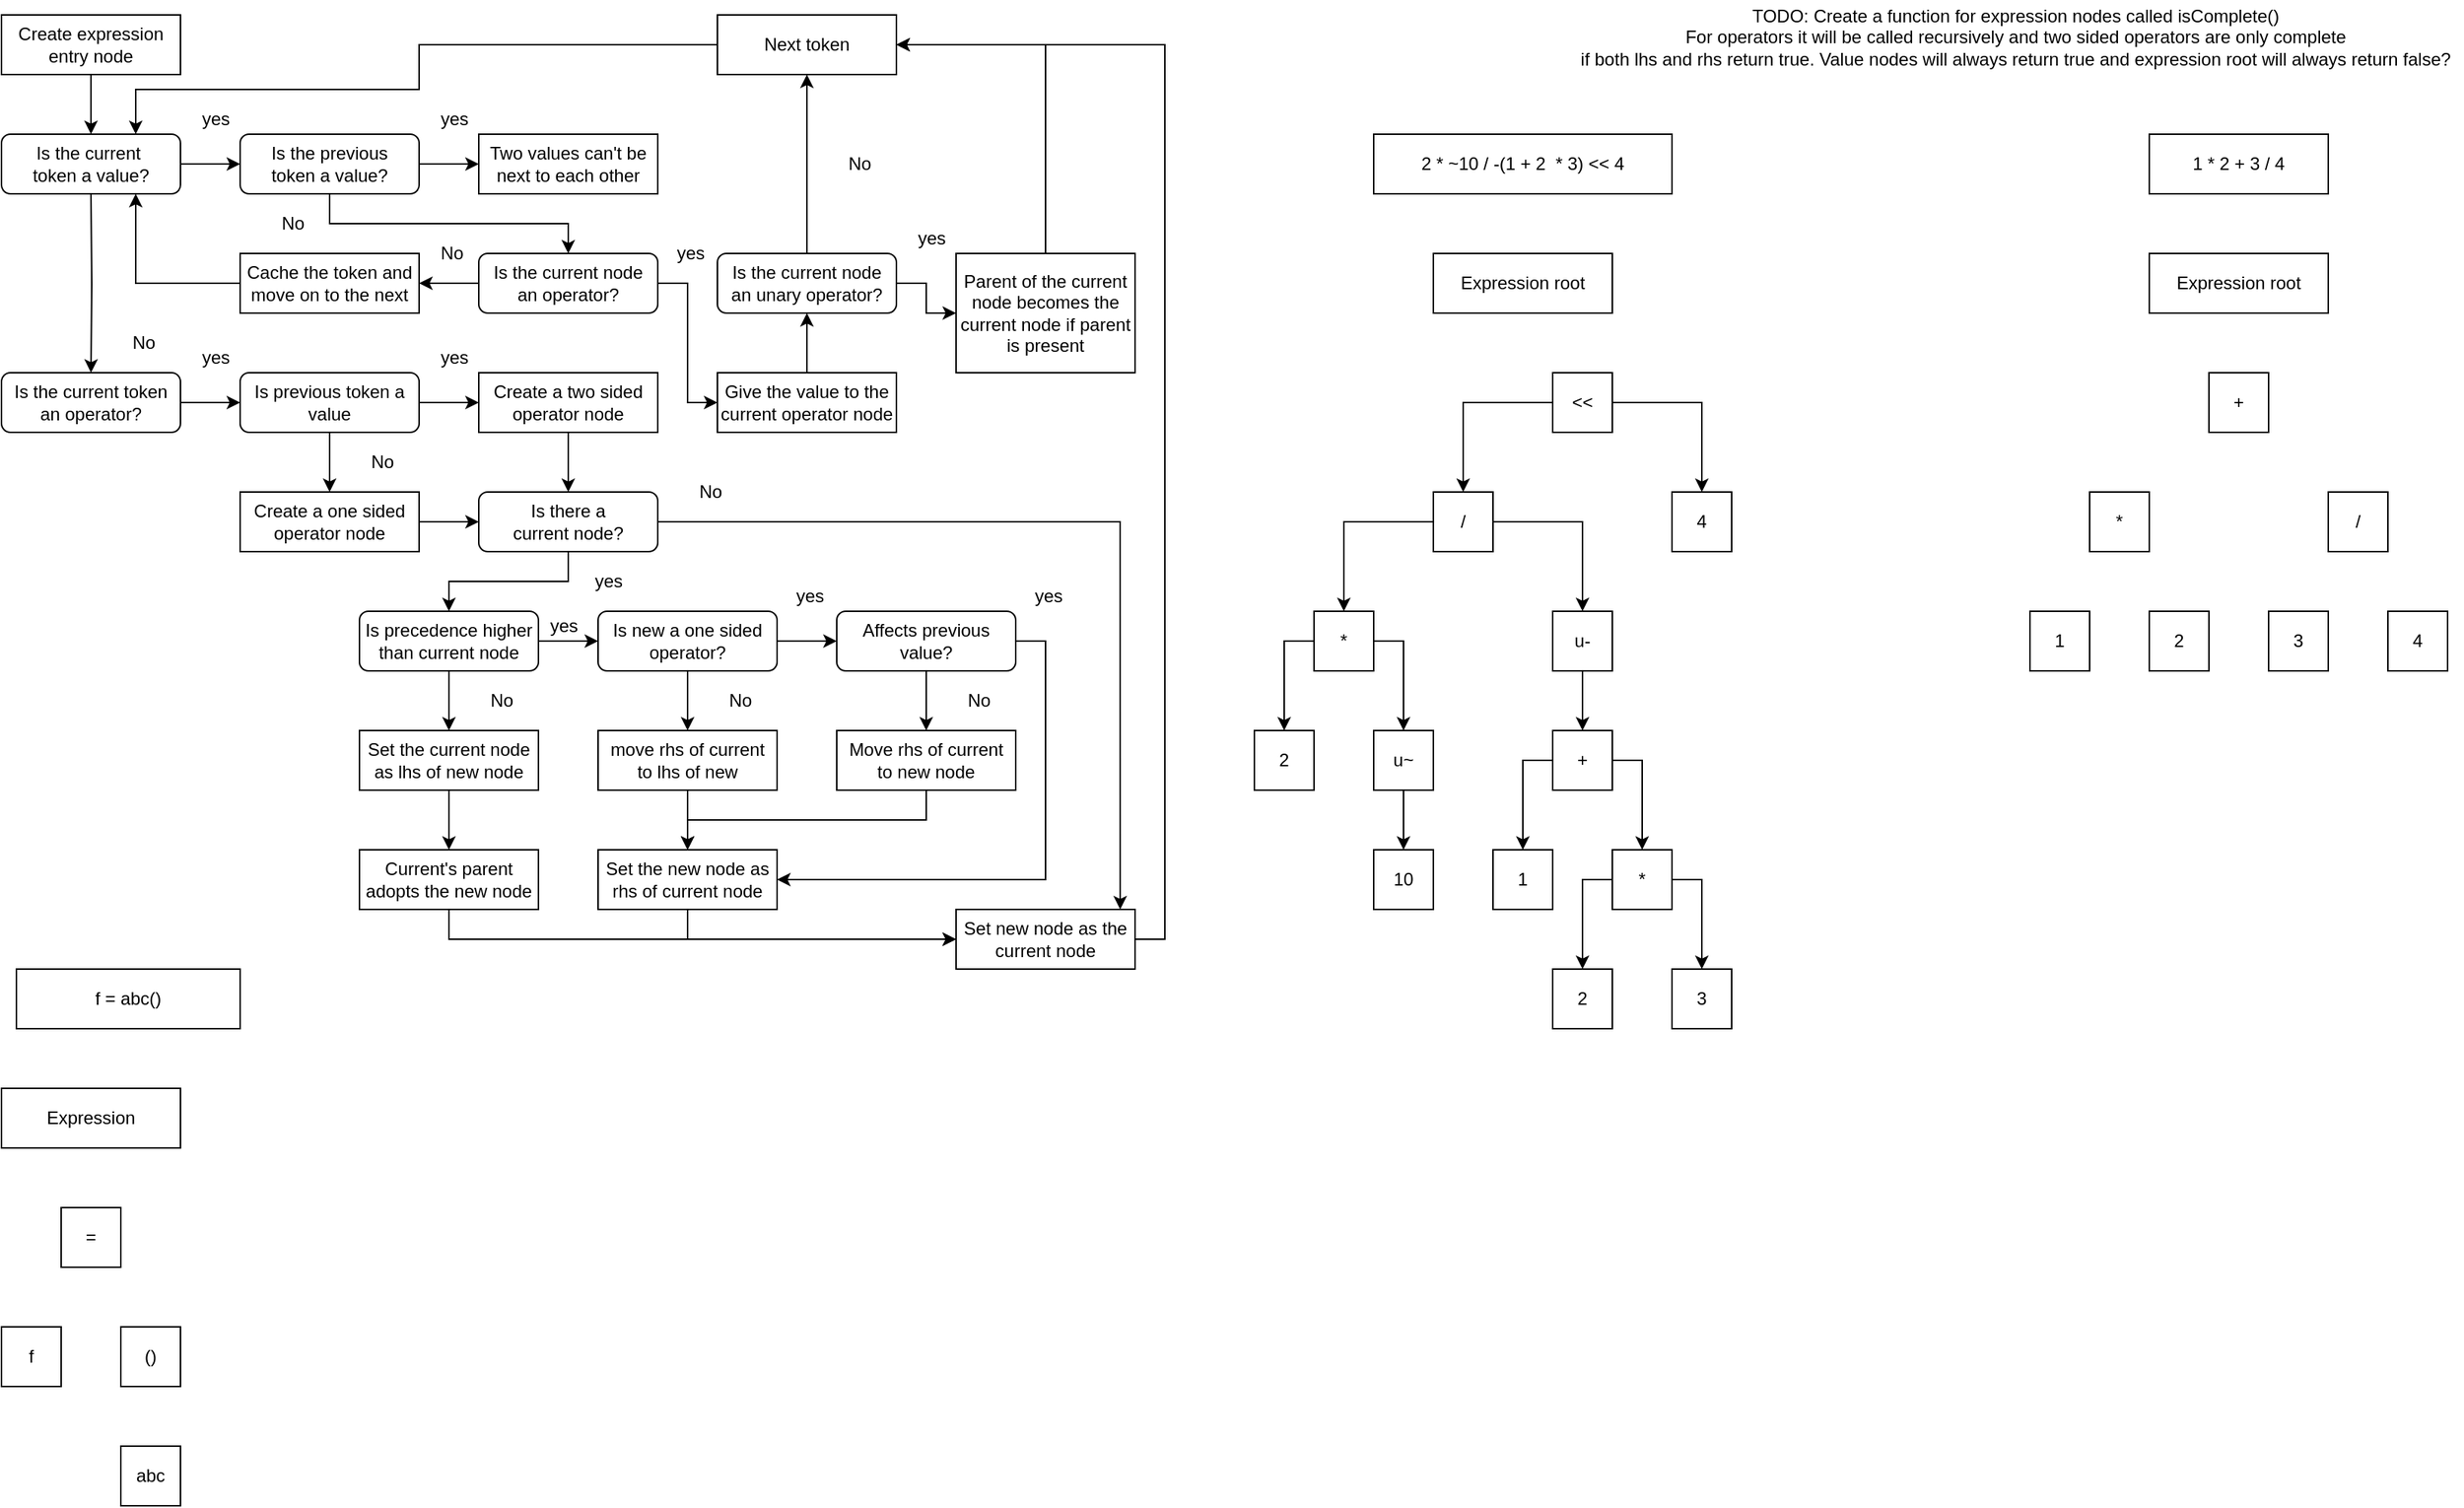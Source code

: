 <mxfile version="16.5.1" type="device"><diagram id="SBcMGMLodBMn_lNQAV_j" name="Page-1"><mxGraphModel dx="1014" dy="719" grid="1" gridSize="10" guides="1" tooltips="1" connect="1" arrows="1" fold="1" page="1" pageScale="1" pageWidth="850" pageHeight="1100" math="0" shadow="0"><root><mxCell id="0"/><mxCell id="1" parent="0"/><mxCell id="Y9OVH4Fp9jgaFAXymYTt-4" style="edgeStyle=orthogonalEdgeStyle;rounded=0;orthogonalLoop=1;jettySize=auto;html=1;exitX=0.5;exitY=1;exitDx=0;exitDy=0;entryX=0.5;entryY=0;entryDx=0;entryDy=0;" parent="1" source="Y9OVH4Fp9jgaFAXymYTt-1" edge="1"><mxGeometry relative="1" as="geometry"><mxPoint x="100" y="120" as="targetPoint"/></mxGeometry></mxCell><mxCell id="Y9OVH4Fp9jgaFAXymYTt-1" value="Create expression&lt;br&gt;entry node" style="whiteSpace=wrap;html=1;" parent="1" vertex="1"><mxGeometry x="40" y="40" width="120" height="40" as="geometry"/></mxCell><mxCell id="Y9OVH4Fp9jgaFAXymYTt-6" style="edgeStyle=orthogonalEdgeStyle;rounded=0;orthogonalLoop=1;jettySize=auto;html=1;exitX=0.5;exitY=1;exitDx=0;exitDy=0;entryX=0.5;entryY=0;entryDx=0;entryDy=0;" parent="1" target="Y9OVH4Fp9jgaFAXymYTt-13" edge="1"><mxGeometry relative="1" as="geometry"><mxPoint x="100" y="160" as="sourcePoint"/><mxPoint x="100" y="200" as="targetPoint"/></mxGeometry></mxCell><mxCell id="Y9OVH4Fp9jgaFAXymYTt-15" style="edgeStyle=orthogonalEdgeStyle;rounded=0;orthogonalLoop=1;jettySize=auto;html=1;exitX=1;exitY=0.5;exitDx=0;exitDy=0;entryX=0;entryY=0.5;entryDx=0;entryDy=0;" parent="1" source="Y9OVH4Fp9jgaFAXymYTt-13" edge="1"><mxGeometry relative="1" as="geometry"><mxPoint x="200" y="300" as="targetPoint"/></mxGeometry></mxCell><mxCell id="Y9OVH4Fp9jgaFAXymYTt-13" value="Is the current token&lt;br&gt;an operator?" style="rounded=1;whiteSpace=wrap;html=1;" parent="1" vertex="1"><mxGeometry x="40" y="280" width="120" height="40" as="geometry"/></mxCell><mxCell id="Y9OVH4Fp9jgaFAXymYTt-16" value="&amp;nbsp; yes" style="text;html=1;align=center;verticalAlign=middle;resizable=0;points=[];autosize=1;strokeColor=none;fillColor=none;" parent="1" vertex="1"><mxGeometry x="160" y="260" width="40" height="20" as="geometry"/></mxCell><mxCell id="Y9OVH4Fp9jgaFAXymYTt-21" style="edgeStyle=orthogonalEdgeStyle;rounded=0;orthogonalLoop=1;jettySize=auto;html=1;exitX=1;exitY=0.5;exitDx=0;exitDy=0;entryX=0;entryY=0.5;entryDx=0;entryDy=0;" parent="1" source="Y9OVH4Fp9jgaFAXymYTt-18" target="Y9OVH4Fp9jgaFAXymYTt-19" edge="1"><mxGeometry relative="1" as="geometry"/></mxCell><mxCell id="Y9OVH4Fp9jgaFAXymYTt-23" style="edgeStyle=orthogonalEdgeStyle;rounded=0;orthogonalLoop=1;jettySize=auto;html=1;exitX=0.5;exitY=1;exitDx=0;exitDy=0;entryX=0.5;entryY=0;entryDx=0;entryDy=0;" parent="1" source="Y9OVH4Fp9jgaFAXymYTt-18" target="Y9OVH4Fp9jgaFAXymYTt-22" edge="1"><mxGeometry relative="1" as="geometry"/></mxCell><mxCell id="Y9OVH4Fp9jgaFAXymYTt-18" value="Is previous token a value" style="rounded=1;whiteSpace=wrap;html=1;" parent="1" vertex="1"><mxGeometry x="200" y="280" width="120" height="40" as="geometry"/></mxCell><mxCell id="Y9OVH4Fp9jgaFAXymYTt-138" style="edgeStyle=orthogonalEdgeStyle;rounded=0;orthogonalLoop=1;jettySize=auto;html=1;exitX=0.5;exitY=1;exitDx=0;exitDy=0;entryX=0.5;entryY=0;entryDx=0;entryDy=0;" parent="1" source="Y9OVH4Fp9jgaFAXymYTt-19" target="Y9OVH4Fp9jgaFAXymYTt-131" edge="1"><mxGeometry relative="1" as="geometry"/></mxCell><mxCell id="Y9OVH4Fp9jgaFAXymYTt-19" value="Create a two sided operator node" style="whiteSpace=wrap;html=1;" parent="1" vertex="1"><mxGeometry x="360" y="280" width="120" height="40" as="geometry"/></mxCell><mxCell id="Y9OVH4Fp9jgaFAXymYTt-20" value="&amp;nbsp; yes" style="text;html=1;align=center;verticalAlign=middle;resizable=0;points=[];autosize=1;strokeColor=none;fillColor=none;" parent="1" vertex="1"><mxGeometry x="320" y="260" width="40" height="20" as="geometry"/></mxCell><mxCell id="Y9OVH4Fp9jgaFAXymYTt-137" style="edgeStyle=orthogonalEdgeStyle;rounded=0;orthogonalLoop=1;jettySize=auto;html=1;exitX=1;exitY=0.5;exitDx=0;exitDy=0;entryX=0;entryY=0.5;entryDx=0;entryDy=0;" parent="1" source="Y9OVH4Fp9jgaFAXymYTt-22" target="Y9OVH4Fp9jgaFAXymYTt-131" edge="1"><mxGeometry relative="1" as="geometry"/></mxCell><mxCell id="Y9OVH4Fp9jgaFAXymYTt-22" value="Create a one sided operator node" style="whiteSpace=wrap;html=1;" parent="1" vertex="1"><mxGeometry x="200" y="360" width="120" height="40" as="geometry"/></mxCell><mxCell id="Y9OVH4Fp9jgaFAXymYTt-25" value="No" style="text;html=1;align=center;verticalAlign=middle;resizable=0;points=[];autosize=1;strokeColor=none;fillColor=none;" parent="1" vertex="1"><mxGeometry x="280" y="330" width="30" height="20" as="geometry"/></mxCell><mxCell id="Y9OVH4Fp9jgaFAXymYTt-128" style="edgeStyle=orthogonalEdgeStyle;rounded=0;orthogonalLoop=1;jettySize=auto;html=1;exitX=1;exitY=0.5;exitDx=0;exitDy=0;entryX=1;entryY=0.5;entryDx=0;entryDy=0;" parent="1" source="Y9OVH4Fp9jgaFAXymYTt-26" target="Y9OVH4Fp9jgaFAXymYTt-72" edge="1"><mxGeometry relative="1" as="geometry"/></mxCell><mxCell id="Y9OVH4Fp9jgaFAXymYTt-26" value="Set new node as the current node" style="whiteSpace=wrap;html=1;" parent="1" vertex="1"><mxGeometry x="680" y="640" width="120" height="40" as="geometry"/></mxCell><mxCell id="Y9OVH4Fp9jgaFAXymYTt-34" style="edgeStyle=orthogonalEdgeStyle;rounded=0;orthogonalLoop=1;jettySize=auto;html=1;exitX=1;exitY=0.5;exitDx=0;exitDy=0;entryX=0;entryY=0.5;entryDx=0;entryDy=0;" parent="1" source="Y9OVH4Fp9jgaFAXymYTt-29" target="Y9OVH4Fp9jgaFAXymYTt-33" edge="1"><mxGeometry relative="1" as="geometry"/></mxCell><mxCell id="Y9OVH4Fp9jgaFAXymYTt-29" value="Is the current&amp;nbsp;&lt;br&gt;token a value?" style="rounded=1;whiteSpace=wrap;html=1;" parent="1" vertex="1"><mxGeometry x="40" y="120" width="120" height="40" as="geometry"/></mxCell><mxCell id="Y9OVH4Fp9jgaFAXymYTt-30" value="No" style="text;html=1;align=center;verticalAlign=middle;resizable=0;points=[];autosize=1;strokeColor=none;fillColor=none;" parent="1" vertex="1"><mxGeometry x="120" y="250" width="30" height="20" as="geometry"/></mxCell><mxCell id="Y9OVH4Fp9jgaFAXymYTt-31" value="&amp;nbsp; yes" style="text;html=1;align=center;verticalAlign=middle;resizable=0;points=[];autosize=1;strokeColor=none;fillColor=none;" parent="1" vertex="1"><mxGeometry x="160" y="100" width="40" height="20" as="geometry"/></mxCell><mxCell id="Y9OVH4Fp9jgaFAXymYTt-43" style="edgeStyle=orthogonalEdgeStyle;rounded=0;orthogonalLoop=1;jettySize=auto;html=1;exitX=1;exitY=0.5;exitDx=0;exitDy=0;entryX=0;entryY=0.5;entryDx=0;entryDy=0;" parent="1" source="Y9OVH4Fp9jgaFAXymYTt-33" target="Y9OVH4Fp9jgaFAXymYTt-35" edge="1"><mxGeometry relative="1" as="geometry"/></mxCell><mxCell id="Y9OVH4Fp9jgaFAXymYTt-58" style="edgeStyle=orthogonalEdgeStyle;rounded=0;orthogonalLoop=1;jettySize=auto;html=1;exitX=0.5;exitY=1;exitDx=0;exitDy=0;" parent="1" source="Y9OVH4Fp9jgaFAXymYTt-33" target="Y9OVH4Fp9jgaFAXymYTt-53" edge="1"><mxGeometry relative="1" as="geometry"/></mxCell><mxCell id="Y9OVH4Fp9jgaFAXymYTt-33" value="Is the previous&lt;br&gt;token a value?" style="rounded=1;whiteSpace=wrap;html=1;" parent="1" vertex="1"><mxGeometry x="200" y="120" width="120" height="40" as="geometry"/></mxCell><mxCell id="Y9OVH4Fp9jgaFAXymYTt-35" value="Two values can't be next to each other" style="whiteSpace=wrap;html=1;" parent="1" vertex="1"><mxGeometry x="360" y="120" width="120" height="40" as="geometry"/></mxCell><mxCell id="Y9OVH4Fp9jgaFAXymYTt-42" value="&amp;nbsp; yes" style="text;html=1;align=center;verticalAlign=middle;resizable=0;points=[];autosize=1;strokeColor=none;fillColor=none;" parent="1" vertex="1"><mxGeometry x="320" y="100" width="40" height="20" as="geometry"/></mxCell><mxCell id="Y9OVH4Fp9jgaFAXymYTt-56" style="edgeStyle=orthogonalEdgeStyle;rounded=0;orthogonalLoop=1;jettySize=auto;html=1;exitX=0;exitY=0.5;exitDx=0;exitDy=0;entryX=1;entryY=0.5;entryDx=0;entryDy=0;" parent="1" source="Y9OVH4Fp9jgaFAXymYTt-53" target="Y9OVH4Fp9jgaFAXymYTt-54" edge="1"><mxGeometry relative="1" as="geometry"/></mxCell><mxCell id="Y9OVH4Fp9jgaFAXymYTt-68" style="edgeStyle=orthogonalEdgeStyle;rounded=0;orthogonalLoop=1;jettySize=auto;html=1;exitX=1;exitY=0.5;exitDx=0;exitDy=0;entryX=0;entryY=0.5;entryDx=0;entryDy=0;" parent="1" source="Y9OVH4Fp9jgaFAXymYTt-53" target="Y9OVH4Fp9jgaFAXymYTt-64" edge="1"><mxGeometry relative="1" as="geometry"/></mxCell><mxCell id="Y9OVH4Fp9jgaFAXymYTt-53" value="Is the current node&lt;br&gt;an operator?" style="rounded=1;whiteSpace=wrap;html=1;" parent="1" vertex="1"><mxGeometry x="360" y="200" width="120" height="40" as="geometry"/></mxCell><mxCell id="Y9OVH4Fp9jgaFAXymYTt-55" style="edgeStyle=orthogonalEdgeStyle;rounded=0;orthogonalLoop=1;jettySize=auto;html=1;exitX=0;exitY=0.5;exitDx=0;exitDy=0;entryX=0.75;entryY=1;entryDx=0;entryDy=0;" parent="1" source="Y9OVH4Fp9jgaFAXymYTt-54" target="Y9OVH4Fp9jgaFAXymYTt-29" edge="1"><mxGeometry relative="1" as="geometry"/></mxCell><mxCell id="Y9OVH4Fp9jgaFAXymYTt-54" value="Cache the token and move on to the next" style="whiteSpace=wrap;html=1;" parent="1" vertex="1"><mxGeometry x="200" y="200" width="120" height="40" as="geometry"/></mxCell><mxCell id="Y9OVH4Fp9jgaFAXymYTt-57" value="&amp;nbsp;No" style="text;html=1;align=center;verticalAlign=middle;resizable=0;points=[];autosize=1;strokeColor=none;fillColor=none;" parent="1" vertex="1"><mxGeometry x="325" y="190" width="30" height="20" as="geometry"/></mxCell><mxCell id="Y9OVH4Fp9jgaFAXymYTt-59" value="No" style="text;html=1;align=center;verticalAlign=middle;resizable=0;points=[];autosize=1;strokeColor=none;fillColor=none;" parent="1" vertex="1"><mxGeometry x="220" y="170" width="30" height="20" as="geometry"/></mxCell><mxCell id="Y9OVH4Fp9jgaFAXymYTt-63" value="&amp;nbsp;yes" style="text;html=1;align=center;verticalAlign=middle;resizable=0;points=[];autosize=1;strokeColor=none;fillColor=none;" parent="1" vertex="1"><mxGeometry x="480" y="190" width="40" height="20" as="geometry"/></mxCell><mxCell id="gCCXXtGv4BpS4SdcVjfM-45" style="edgeStyle=orthogonalEdgeStyle;rounded=0;orthogonalLoop=1;jettySize=auto;html=1;exitX=0.5;exitY=0;exitDx=0;exitDy=0;entryX=0.5;entryY=1;entryDx=0;entryDy=0;" parent="1" source="Y9OVH4Fp9jgaFAXymYTt-64" target="gCCXXtGv4BpS4SdcVjfM-44" edge="1"><mxGeometry relative="1" as="geometry"/></mxCell><mxCell id="Y9OVH4Fp9jgaFAXymYTt-64" value="Give the value to the current operator node" style="whiteSpace=wrap;html=1;" parent="1" vertex="1"><mxGeometry x="520" y="280" width="120" height="40" as="geometry"/></mxCell><mxCell id="Y9OVH4Fp9jgaFAXymYTt-79" style="edgeStyle=orthogonalEdgeStyle;rounded=0;orthogonalLoop=1;jettySize=auto;html=1;exitX=0;exitY=0.5;exitDx=0;exitDy=0;entryX=0.75;entryY=0;entryDx=0;entryDy=0;" parent="1" source="Y9OVH4Fp9jgaFAXymYTt-72" target="Y9OVH4Fp9jgaFAXymYTt-29" edge="1"><mxGeometry relative="1" as="geometry"><Array as="points"><mxPoint x="320" y="60"/><mxPoint x="320" y="90"/><mxPoint x="130" y="90"/></Array></mxGeometry></mxCell><mxCell id="Y9OVH4Fp9jgaFAXymYTt-72" value="Next token" style="whiteSpace=wrap;html=1;" parent="1" vertex="1"><mxGeometry x="520" y="40" width="120" height="40" as="geometry"/></mxCell><mxCell id="Y9OVH4Fp9jgaFAXymYTt-90" style="edgeStyle=orthogonalEdgeStyle;rounded=0;orthogonalLoop=1;jettySize=auto;html=1;exitX=0.5;exitY=1;exitDx=0;exitDy=0;entryX=0.5;entryY=0;entryDx=0;entryDy=0;" parent="1" source="Y9OVH4Fp9jgaFAXymYTt-81" target="Y9OVH4Fp9jgaFAXymYTt-88" edge="1"><mxGeometry relative="1" as="geometry"/></mxCell><mxCell id="Y9OVH4Fp9jgaFAXymYTt-120" style="edgeStyle=orthogonalEdgeStyle;rounded=0;orthogonalLoop=1;jettySize=auto;html=1;exitX=1;exitY=0.5;exitDx=0;exitDy=0;entryX=0;entryY=0.5;entryDx=0;entryDy=0;" parent="1" source="Y9OVH4Fp9jgaFAXymYTt-81" target="Y9OVH4Fp9jgaFAXymYTt-119" edge="1"><mxGeometry relative="1" as="geometry"/></mxCell><mxCell id="Y9OVH4Fp9jgaFAXymYTt-81" value="Is precedence higher than current node" style="rounded=1;whiteSpace=wrap;html=1;" parent="1" vertex="1"><mxGeometry x="280" y="440" width="120" height="40" as="geometry"/></mxCell><mxCell id="Y9OVH4Fp9jgaFAXymYTt-118" style="edgeStyle=orthogonalEdgeStyle;rounded=0;orthogonalLoop=1;jettySize=auto;html=1;exitX=0.5;exitY=1;exitDx=0;exitDy=0;entryX=0.5;entryY=0;entryDx=0;entryDy=0;" parent="1" source="Y9OVH4Fp9jgaFAXymYTt-84" target="Y9OVH4Fp9jgaFAXymYTt-91" edge="1"><mxGeometry relative="1" as="geometry"/></mxCell><mxCell id="Y9OVH4Fp9jgaFAXymYTt-84" value="move rhs of current&lt;br&gt;to lhs of new" style="whiteSpace=wrap;html=1;" parent="1" vertex="1"><mxGeometry x="440" y="520" width="120" height="40" as="geometry"/></mxCell><mxCell id="Y9OVH4Fp9jgaFAXymYTt-85" value="&amp;nbsp;yes" style="text;html=1;align=center;verticalAlign=middle;resizable=0;points=[];autosize=1;strokeColor=none;fillColor=none;" parent="1" vertex="1"><mxGeometry x="560" y="420" width="40" height="20" as="geometry"/></mxCell><mxCell id="Y9OVH4Fp9jgaFAXymYTt-87" value="No" style="text;html=1;align=center;verticalAlign=middle;resizable=0;points=[];autosize=1;strokeColor=none;fillColor=none;" parent="1" vertex="1"><mxGeometry x="360" y="490" width="30" height="20" as="geometry"/></mxCell><mxCell id="Y9OVH4Fp9jgaFAXymYTt-97" style="edgeStyle=orthogonalEdgeStyle;rounded=0;orthogonalLoop=1;jettySize=auto;html=1;exitX=0.5;exitY=1;exitDx=0;exitDy=0;entryX=0.5;entryY=0;entryDx=0;entryDy=0;" parent="1" source="Y9OVH4Fp9jgaFAXymYTt-88" target="Y9OVH4Fp9jgaFAXymYTt-95" edge="1"><mxGeometry relative="1" as="geometry"/></mxCell><mxCell id="Y9OVH4Fp9jgaFAXymYTt-88" value="Set the current node as lhs of new node" style="whiteSpace=wrap;html=1;" parent="1" vertex="1"><mxGeometry x="280" y="520" width="120" height="40" as="geometry"/></mxCell><mxCell id="Y9OVH4Fp9jgaFAXymYTt-126" style="edgeStyle=orthogonalEdgeStyle;rounded=0;orthogonalLoop=1;jettySize=auto;html=1;exitX=0.5;exitY=1;exitDx=0;exitDy=0;entryX=0;entryY=0.5;entryDx=0;entryDy=0;" parent="1" source="Y9OVH4Fp9jgaFAXymYTt-91" target="Y9OVH4Fp9jgaFAXymYTt-26" edge="1"><mxGeometry relative="1" as="geometry"/></mxCell><mxCell id="Y9OVH4Fp9jgaFAXymYTt-91" value="Set the new node as rhs of current node" style="whiteSpace=wrap;html=1;" parent="1" vertex="1"><mxGeometry x="440" y="600" width="120" height="40" as="geometry"/></mxCell><mxCell id="Y9OVH4Fp9jgaFAXymYTt-127" style="edgeStyle=orthogonalEdgeStyle;rounded=0;orthogonalLoop=1;jettySize=auto;html=1;exitX=0.5;exitY=1;exitDx=0;exitDy=0;entryX=0;entryY=0.5;entryDx=0;entryDy=0;" parent="1" source="Y9OVH4Fp9jgaFAXymYTt-95" target="Y9OVH4Fp9jgaFAXymYTt-26" edge="1"><mxGeometry relative="1" as="geometry"/></mxCell><mxCell id="Y9OVH4Fp9jgaFAXymYTt-95" value="Current's parent adopts the new node" style="whiteSpace=wrap;html=1;" parent="1" vertex="1"><mxGeometry x="280" y="600" width="120" height="40" as="geometry"/></mxCell><mxCell id="Y9OVH4Fp9jgaFAXymYTt-99" value="f = abc()" style="whiteSpace=wrap;html=1;" parent="1" vertex="1"><mxGeometry x="50" y="680" width="150" height="40" as="geometry"/></mxCell><mxCell id="Y9OVH4Fp9jgaFAXymYTt-105" value="Expression" style="whiteSpace=wrap;html=1;" parent="1" vertex="1"><mxGeometry x="40" y="760" width="120" height="40" as="geometry"/></mxCell><mxCell id="Y9OVH4Fp9jgaFAXymYTt-122" style="edgeStyle=orthogonalEdgeStyle;rounded=0;orthogonalLoop=1;jettySize=auto;html=1;exitX=0.5;exitY=1;exitDx=0;exitDy=0;entryX=0.5;entryY=0;entryDx=0;entryDy=0;" parent="1" source="Y9OVH4Fp9jgaFAXymYTt-119" target="Y9OVH4Fp9jgaFAXymYTt-84" edge="1"><mxGeometry relative="1" as="geometry"/></mxCell><mxCell id="VLihJ55fK8p3yhrUT6_x-9" style="edgeStyle=orthogonalEdgeStyle;rounded=0;orthogonalLoop=1;jettySize=auto;html=1;exitX=1;exitY=0.5;exitDx=0;exitDy=0;entryX=0;entryY=0.5;entryDx=0;entryDy=0;" edge="1" parent="1" source="Y9OVH4Fp9jgaFAXymYTt-119" target="VLihJ55fK8p3yhrUT6_x-8"><mxGeometry relative="1" as="geometry"/></mxCell><mxCell id="Y9OVH4Fp9jgaFAXymYTt-119" value="Is new a one sided operator?" style="rounded=1;whiteSpace=wrap;html=1;" parent="1" vertex="1"><mxGeometry x="440" y="440" width="120" height="40" as="geometry"/></mxCell><mxCell id="Y9OVH4Fp9jgaFAXymYTt-121" value="No" style="text;html=1;align=center;verticalAlign=middle;resizable=0;points=[];autosize=1;strokeColor=none;fillColor=none;" parent="1" vertex="1"><mxGeometry x="520" y="490" width="30" height="20" as="geometry"/></mxCell><mxCell id="Y9OVH4Fp9jgaFAXymYTt-140" style="edgeStyle=orthogonalEdgeStyle;rounded=0;orthogonalLoop=1;jettySize=auto;html=1;exitX=0.5;exitY=1;exitDx=0;exitDy=0;entryX=0.5;entryY=0;entryDx=0;entryDy=0;" parent="1" source="Y9OVH4Fp9jgaFAXymYTt-131" target="Y9OVH4Fp9jgaFAXymYTt-81" edge="1"><mxGeometry relative="1" as="geometry"/></mxCell><mxCell id="Y9OVH4Fp9jgaFAXymYTt-141" style="edgeStyle=orthogonalEdgeStyle;rounded=0;orthogonalLoop=1;jettySize=auto;html=1;exitX=1;exitY=0.5;exitDx=0;exitDy=0;entryX=0.917;entryY=0;entryDx=0;entryDy=0;entryPerimeter=0;" parent="1" source="Y9OVH4Fp9jgaFAXymYTt-131" target="Y9OVH4Fp9jgaFAXymYTt-26" edge="1"><mxGeometry relative="1" as="geometry"/></mxCell><mxCell id="Y9OVH4Fp9jgaFAXymYTt-131" value="Is there a&lt;br&gt;current node?" style="rounded=1;whiteSpace=wrap;html=1;" parent="1" vertex="1"><mxGeometry x="360" y="360" width="120" height="40" as="geometry"/></mxCell><mxCell id="Y9OVH4Fp9jgaFAXymYTt-139" value="&amp;nbsp;yes" style="text;html=1;align=center;verticalAlign=middle;resizable=0;points=[];autosize=1;strokeColor=none;fillColor=none;" parent="1" vertex="1"><mxGeometry x="425" y="410" width="40" height="20" as="geometry"/></mxCell><mxCell id="Y9OVH4Fp9jgaFAXymYTt-142" value="No" style="text;html=1;align=center;verticalAlign=middle;resizable=0;points=[];autosize=1;strokeColor=none;fillColor=none;" parent="1" vertex="1"><mxGeometry x="500" y="350" width="30" height="20" as="geometry"/></mxCell><mxCell id="Rejgx-qA4hH5I9XHddZr-1" value="2 * ~10 / -(1 + 2&amp;nbsp; * 3) &amp;lt;&amp;lt; 4" style="whiteSpace=wrap;html=1;" parent="1" vertex="1"><mxGeometry x="960" y="120" width="200" height="40" as="geometry"/></mxCell><mxCell id="Rejgx-qA4hH5I9XHddZr-7" value="TODO: Create a function for expression nodes called isComplete()&lt;br&gt;For operators it will be called recursively and two sided operators are only complete&lt;br&gt;if both lhs and rhs return true. Value nodes will always return true and expression root will always return false?" style="text;html=1;align=center;verticalAlign=middle;resizable=0;points=[];autosize=1;strokeColor=none;fillColor=none;" parent="1" vertex="1"><mxGeometry x="1090" y="30" width="600" height="50" as="geometry"/></mxCell><mxCell id="Rejgx-qA4hH5I9XHddZr-11" value="Expression root" style="whiteSpace=wrap;html=1;" parent="1" vertex="1"><mxGeometry x="1000" y="200" width="120" height="40" as="geometry"/></mxCell><mxCell id="gCCXXtGv4BpS4SdcVjfM-1" value="1 * 2 + 3 / 4" style="whiteSpace=wrap;html=1;" parent="1" vertex="1"><mxGeometry x="1480" y="120" width="120" height="40" as="geometry"/></mxCell><mxCell id="gCCXXtGv4BpS4SdcVjfM-2" value="Expression root" style="whiteSpace=wrap;html=1;" parent="1" vertex="1"><mxGeometry x="1480" y="200" width="120" height="40" as="geometry"/></mxCell><mxCell id="gCCXXtGv4BpS4SdcVjfM-3" value="1" style="whiteSpace=wrap;html=1;" parent="1" vertex="1"><mxGeometry x="1400" y="440" width="40" height="40" as="geometry"/></mxCell><mxCell id="gCCXXtGv4BpS4SdcVjfM-4" value="*" style="whiteSpace=wrap;html=1;" parent="1" vertex="1"><mxGeometry x="1440" y="360" width="40" height="40" as="geometry"/></mxCell><mxCell id="gCCXXtGv4BpS4SdcVjfM-5" value="2" style="whiteSpace=wrap;html=1;" parent="1" vertex="1"><mxGeometry x="1480" y="440" width="40" height="40" as="geometry"/></mxCell><mxCell id="gCCXXtGv4BpS4SdcVjfM-9" value="+" style="whiteSpace=wrap;html=1;" parent="1" vertex="1"><mxGeometry x="1520" y="280" width="40" height="40" as="geometry"/></mxCell><mxCell id="gCCXXtGv4BpS4SdcVjfM-10" value="3" style="whiteSpace=wrap;html=1;" parent="1" vertex="1"><mxGeometry x="1560" y="440" width="40" height="40" as="geometry"/></mxCell><mxCell id="gCCXXtGv4BpS4SdcVjfM-11" value="/" style="whiteSpace=wrap;html=1;" parent="1" vertex="1"><mxGeometry x="1600" y="360" width="40" height="40" as="geometry"/></mxCell><mxCell id="gCCXXtGv4BpS4SdcVjfM-12" value="4" style="whiteSpace=wrap;html=1;" parent="1" vertex="1"><mxGeometry x="1640" y="440" width="40" height="40" as="geometry"/></mxCell><mxCell id="gCCXXtGv4BpS4SdcVjfM-14" value="2" style="whiteSpace=wrap;html=1;" parent="1" vertex="1"><mxGeometry x="880" y="520" width="40" height="40" as="geometry"/></mxCell><mxCell id="gCCXXtGv4BpS4SdcVjfM-36" style="edgeStyle=orthogonalEdgeStyle;rounded=0;orthogonalLoop=1;jettySize=auto;html=1;exitX=1;exitY=0.5;exitDx=0;exitDy=0;entryX=0.5;entryY=0;entryDx=0;entryDy=0;" parent="1" source="gCCXXtGv4BpS4SdcVjfM-16" target="gCCXXtGv4BpS4SdcVjfM-17" edge="1"><mxGeometry relative="1" as="geometry"/></mxCell><mxCell id="gCCXXtGv4BpS4SdcVjfM-37" style="edgeStyle=orthogonalEdgeStyle;rounded=0;orthogonalLoop=1;jettySize=auto;html=1;exitX=0;exitY=0.5;exitDx=0;exitDy=0;entryX=0.5;entryY=0;entryDx=0;entryDy=0;" parent="1" source="gCCXXtGv4BpS4SdcVjfM-16" target="gCCXXtGv4BpS4SdcVjfM-14" edge="1"><mxGeometry relative="1" as="geometry"/></mxCell><mxCell id="gCCXXtGv4BpS4SdcVjfM-16" value="*" style="whiteSpace=wrap;html=1;" parent="1" vertex="1"><mxGeometry x="920" y="440" width="40" height="40" as="geometry"/></mxCell><mxCell id="gCCXXtGv4BpS4SdcVjfM-38" style="edgeStyle=orthogonalEdgeStyle;rounded=0;orthogonalLoop=1;jettySize=auto;html=1;exitX=0.5;exitY=1;exitDx=0;exitDy=0;entryX=0.5;entryY=0;entryDx=0;entryDy=0;" parent="1" source="gCCXXtGv4BpS4SdcVjfM-17" target="gCCXXtGv4BpS4SdcVjfM-18" edge="1"><mxGeometry relative="1" as="geometry"/></mxCell><mxCell id="gCCXXtGv4BpS4SdcVjfM-17" value="u~" style="whiteSpace=wrap;html=1;" parent="1" vertex="1"><mxGeometry x="960" y="520" width="40" height="40" as="geometry"/></mxCell><mxCell id="gCCXXtGv4BpS4SdcVjfM-18" value="10" style="whiteSpace=wrap;html=1;" parent="1" vertex="1"><mxGeometry x="960" y="600" width="40" height="40" as="geometry"/></mxCell><mxCell id="gCCXXtGv4BpS4SdcVjfM-31" style="edgeStyle=orthogonalEdgeStyle;rounded=0;orthogonalLoop=1;jettySize=auto;html=1;exitX=0;exitY=0.5;exitDx=0;exitDy=0;entryX=0.5;entryY=0;entryDx=0;entryDy=0;" parent="1" source="gCCXXtGv4BpS4SdcVjfM-19" target="gCCXXtGv4BpS4SdcVjfM-16" edge="1"><mxGeometry relative="1" as="geometry"/></mxCell><mxCell id="gCCXXtGv4BpS4SdcVjfM-33" style="edgeStyle=orthogonalEdgeStyle;rounded=0;orthogonalLoop=1;jettySize=auto;html=1;exitX=1;exitY=0.5;exitDx=0;exitDy=0;entryX=0.5;entryY=0;entryDx=0;entryDy=0;" parent="1" source="gCCXXtGv4BpS4SdcVjfM-19" target="gCCXXtGv4BpS4SdcVjfM-21" edge="1"><mxGeometry relative="1" as="geometry"/></mxCell><mxCell id="gCCXXtGv4BpS4SdcVjfM-19" value="/" style="whiteSpace=wrap;html=1;" parent="1" vertex="1"><mxGeometry x="1000" y="360" width="40" height="40" as="geometry"/></mxCell><mxCell id="gCCXXtGv4BpS4SdcVjfM-39" style="edgeStyle=orthogonalEdgeStyle;rounded=0;orthogonalLoop=1;jettySize=auto;html=1;exitX=0.5;exitY=1;exitDx=0;exitDy=0;entryX=0.5;entryY=0;entryDx=0;entryDy=0;" parent="1" source="gCCXXtGv4BpS4SdcVjfM-21" target="gCCXXtGv4BpS4SdcVjfM-23" edge="1"><mxGeometry relative="1" as="geometry"/></mxCell><mxCell id="gCCXXtGv4BpS4SdcVjfM-21" value="u-" style="whiteSpace=wrap;html=1;" parent="1" vertex="1"><mxGeometry x="1080" y="440" width="40" height="40" as="geometry"/></mxCell><mxCell id="gCCXXtGv4BpS4SdcVjfM-22" value="1" style="whiteSpace=wrap;html=1;" parent="1" vertex="1"><mxGeometry x="1040" y="600" width="40" height="40" as="geometry"/></mxCell><mxCell id="gCCXXtGv4BpS4SdcVjfM-40" style="edgeStyle=orthogonalEdgeStyle;rounded=0;orthogonalLoop=1;jettySize=auto;html=1;exitX=0;exitY=0.5;exitDx=0;exitDy=0;entryX=0.5;entryY=0;entryDx=0;entryDy=0;" parent="1" source="gCCXXtGv4BpS4SdcVjfM-23" target="gCCXXtGv4BpS4SdcVjfM-22" edge="1"><mxGeometry relative="1" as="geometry"/></mxCell><mxCell id="gCCXXtGv4BpS4SdcVjfM-41" style="edgeStyle=orthogonalEdgeStyle;rounded=0;orthogonalLoop=1;jettySize=auto;html=1;exitX=1;exitY=0.5;exitDx=0;exitDy=0;entryX=0.5;entryY=0;entryDx=0;entryDy=0;" parent="1" source="gCCXXtGv4BpS4SdcVjfM-23" target="gCCXXtGv4BpS4SdcVjfM-25" edge="1"><mxGeometry relative="1" as="geometry"/></mxCell><mxCell id="gCCXXtGv4BpS4SdcVjfM-23" value="+" style="whiteSpace=wrap;html=1;" parent="1" vertex="1"><mxGeometry x="1080" y="520" width="40" height="40" as="geometry"/></mxCell><mxCell id="gCCXXtGv4BpS4SdcVjfM-24" value="2" style="whiteSpace=wrap;html=1;" parent="1" vertex="1"><mxGeometry x="1080" y="680" width="40" height="40" as="geometry"/></mxCell><mxCell id="gCCXXtGv4BpS4SdcVjfM-42" style="edgeStyle=orthogonalEdgeStyle;rounded=0;orthogonalLoop=1;jettySize=auto;html=1;exitX=0;exitY=0.5;exitDx=0;exitDy=0;entryX=0.5;entryY=0;entryDx=0;entryDy=0;" parent="1" source="gCCXXtGv4BpS4SdcVjfM-25" target="gCCXXtGv4BpS4SdcVjfM-24" edge="1"><mxGeometry relative="1" as="geometry"/></mxCell><mxCell id="gCCXXtGv4BpS4SdcVjfM-43" style="edgeStyle=orthogonalEdgeStyle;rounded=0;orthogonalLoop=1;jettySize=auto;html=1;exitX=1;exitY=0.5;exitDx=0;exitDy=0;entryX=0.5;entryY=0;entryDx=0;entryDy=0;" parent="1" source="gCCXXtGv4BpS4SdcVjfM-25" target="gCCXXtGv4BpS4SdcVjfM-26" edge="1"><mxGeometry relative="1" as="geometry"/></mxCell><mxCell id="gCCXXtGv4BpS4SdcVjfM-25" value="*" style="whiteSpace=wrap;html=1;" parent="1" vertex="1"><mxGeometry x="1120" y="600" width="40" height="40" as="geometry"/></mxCell><mxCell id="gCCXXtGv4BpS4SdcVjfM-26" value="3" style="whiteSpace=wrap;html=1;" parent="1" vertex="1"><mxGeometry x="1160" y="680" width="40" height="40" as="geometry"/></mxCell><mxCell id="gCCXXtGv4BpS4SdcVjfM-29" style="edgeStyle=orthogonalEdgeStyle;rounded=0;orthogonalLoop=1;jettySize=auto;html=1;exitX=0;exitY=0.5;exitDx=0;exitDy=0;entryX=0.5;entryY=0;entryDx=0;entryDy=0;" parent="1" source="gCCXXtGv4BpS4SdcVjfM-27" target="gCCXXtGv4BpS4SdcVjfM-19" edge="1"><mxGeometry relative="1" as="geometry"/></mxCell><mxCell id="gCCXXtGv4BpS4SdcVjfM-30" style="edgeStyle=orthogonalEdgeStyle;rounded=0;orthogonalLoop=1;jettySize=auto;html=1;exitX=1;exitY=0.5;exitDx=0;exitDy=0;entryX=0.5;entryY=0;entryDx=0;entryDy=0;" parent="1" source="gCCXXtGv4BpS4SdcVjfM-27" target="gCCXXtGv4BpS4SdcVjfM-28" edge="1"><mxGeometry relative="1" as="geometry"/></mxCell><mxCell id="gCCXXtGv4BpS4SdcVjfM-27" value="&amp;lt;&amp;lt;" style="whiteSpace=wrap;html=1;" parent="1" vertex="1"><mxGeometry x="1080" y="280" width="40" height="40" as="geometry"/></mxCell><mxCell id="gCCXXtGv4BpS4SdcVjfM-28" value="4" style="whiteSpace=wrap;html=1;" parent="1" vertex="1"><mxGeometry x="1160" y="360" width="40" height="40" as="geometry"/></mxCell><mxCell id="gCCXXtGv4BpS4SdcVjfM-48" style="edgeStyle=orthogonalEdgeStyle;rounded=0;orthogonalLoop=1;jettySize=auto;html=1;exitX=0.5;exitY=0;exitDx=0;exitDy=0;entryX=0.5;entryY=1;entryDx=0;entryDy=0;" parent="1" source="gCCXXtGv4BpS4SdcVjfM-44" target="Y9OVH4Fp9jgaFAXymYTt-72" edge="1"><mxGeometry relative="1" as="geometry"/></mxCell><mxCell id="gCCXXtGv4BpS4SdcVjfM-52" style="edgeStyle=orthogonalEdgeStyle;rounded=0;orthogonalLoop=1;jettySize=auto;html=1;exitX=1;exitY=0.5;exitDx=0;exitDy=0;entryX=0;entryY=0.5;entryDx=0;entryDy=0;" parent="1" source="gCCXXtGv4BpS4SdcVjfM-44" target="gCCXXtGv4BpS4SdcVjfM-46" edge="1"><mxGeometry relative="1" as="geometry"/></mxCell><mxCell id="gCCXXtGv4BpS4SdcVjfM-44" value="Is the current node&lt;br&gt;an unary operator?" style="rounded=1;whiteSpace=wrap;html=1;" parent="1" vertex="1"><mxGeometry x="520" y="200" width="120" height="40" as="geometry"/></mxCell><mxCell id="gCCXXtGv4BpS4SdcVjfM-53" style="edgeStyle=orthogonalEdgeStyle;rounded=0;orthogonalLoop=1;jettySize=auto;html=1;exitX=0.5;exitY=0;exitDx=0;exitDy=0;entryX=1;entryY=0.5;entryDx=0;entryDy=0;" parent="1" source="gCCXXtGv4BpS4SdcVjfM-46" target="Y9OVH4Fp9jgaFAXymYTt-72" edge="1"><mxGeometry relative="1" as="geometry"/></mxCell><mxCell id="gCCXXtGv4BpS4SdcVjfM-46" value="Parent of the current node becomes the current node if parent is present" style="whiteSpace=wrap;html=1;" parent="1" vertex="1"><mxGeometry x="680" y="200" width="120" height="80" as="geometry"/></mxCell><mxCell id="gCCXXtGv4BpS4SdcVjfM-49" value="No" style="text;html=1;align=center;verticalAlign=middle;resizable=0;points=[];autosize=1;strokeColor=none;fillColor=none;" parent="1" vertex="1"><mxGeometry x="600" y="130" width="30" height="20" as="geometry"/></mxCell><mxCell id="gCCXXtGv4BpS4SdcVjfM-50" value="&amp;nbsp; yes" style="text;html=1;align=center;verticalAlign=middle;resizable=0;points=[];autosize=1;strokeColor=none;fillColor=none;" parent="1" vertex="1"><mxGeometry x="640" y="180" width="40" height="20" as="geometry"/></mxCell><mxCell id="VLihJ55fK8p3yhrUT6_x-2" value="f" style="whiteSpace=wrap;html=1;" vertex="1" parent="1"><mxGeometry x="40" y="920" width="40" height="40" as="geometry"/></mxCell><mxCell id="VLihJ55fK8p3yhrUT6_x-3" value="=" style="whiteSpace=wrap;html=1;" vertex="1" parent="1"><mxGeometry x="80" y="840" width="40" height="40" as="geometry"/></mxCell><mxCell id="VLihJ55fK8p3yhrUT6_x-5" value="abc" style="whiteSpace=wrap;html=1;" vertex="1" parent="1"><mxGeometry x="120" y="1000" width="40" height="40" as="geometry"/></mxCell><mxCell id="VLihJ55fK8p3yhrUT6_x-6" value="()" style="whiteSpace=wrap;html=1;" vertex="1" parent="1"><mxGeometry x="120" y="920" width="40" height="40" as="geometry"/></mxCell><mxCell id="VLihJ55fK8p3yhrUT6_x-12" style="edgeStyle=orthogonalEdgeStyle;rounded=0;orthogonalLoop=1;jettySize=auto;html=1;exitX=1;exitY=0.5;exitDx=0;exitDy=0;entryX=1;entryY=0.5;entryDx=0;entryDy=0;" edge="1" parent="1" source="VLihJ55fK8p3yhrUT6_x-8" target="Y9OVH4Fp9jgaFAXymYTt-91"><mxGeometry relative="1" as="geometry"/></mxCell><mxCell id="VLihJ55fK8p3yhrUT6_x-19" style="edgeStyle=orthogonalEdgeStyle;rounded=0;orthogonalLoop=1;jettySize=auto;html=1;exitX=0.5;exitY=1;exitDx=0;exitDy=0;" edge="1" parent="1" source="VLihJ55fK8p3yhrUT6_x-8"><mxGeometry relative="1" as="geometry"><mxPoint x="660" y="520" as="targetPoint"/></mxGeometry></mxCell><mxCell id="VLihJ55fK8p3yhrUT6_x-8" value="Affects previous value?" style="rounded=1;whiteSpace=wrap;html=1;" vertex="1" parent="1"><mxGeometry x="600" y="440" width="120" height="40" as="geometry"/></mxCell><mxCell id="VLihJ55fK8p3yhrUT6_x-13" value="No" style="text;html=1;align=center;verticalAlign=middle;resizable=0;points=[];autosize=1;strokeColor=none;fillColor=none;" vertex="1" parent="1"><mxGeometry x="680" y="490" width="30" height="20" as="geometry"/></mxCell><mxCell id="VLihJ55fK8p3yhrUT6_x-14" value="&amp;nbsp;yes" style="text;html=1;align=center;verticalAlign=middle;resizable=0;points=[];autosize=1;strokeColor=none;fillColor=none;" vertex="1" parent="1"><mxGeometry x="720" y="420" width="40" height="20" as="geometry"/></mxCell><mxCell id="VLihJ55fK8p3yhrUT6_x-17" value="&amp;nbsp;yes" style="text;html=1;align=center;verticalAlign=middle;resizable=0;points=[];autosize=1;strokeColor=none;fillColor=none;" vertex="1" parent="1"><mxGeometry x="395" y="440" width="40" height="20" as="geometry"/></mxCell><mxCell id="VLihJ55fK8p3yhrUT6_x-21" style="edgeStyle=orthogonalEdgeStyle;rounded=0;orthogonalLoop=1;jettySize=auto;html=1;exitX=0.5;exitY=1;exitDx=0;exitDy=0;entryX=0.5;entryY=0;entryDx=0;entryDy=0;" edge="1" parent="1" source="VLihJ55fK8p3yhrUT6_x-20" target="Y9OVH4Fp9jgaFAXymYTt-91"><mxGeometry relative="1" as="geometry"/></mxCell><mxCell id="VLihJ55fK8p3yhrUT6_x-20" value="Move rhs of current&lt;br&gt;to new node" style="whiteSpace=wrap;html=1;" vertex="1" parent="1"><mxGeometry x="600" y="520" width="120" height="40" as="geometry"/></mxCell></root></mxGraphModel></diagram></mxfile>